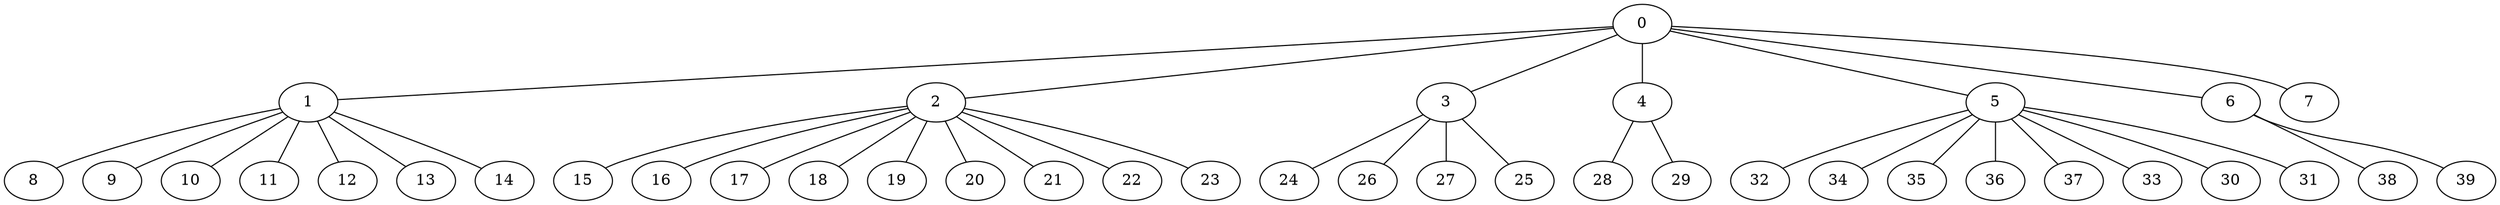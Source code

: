 
graph graphname {
    0 -- 1
0 -- 2
0 -- 3
0 -- 4
0 -- 5
0 -- 6
0 -- 7
1 -- 8
1 -- 9
1 -- 10
1 -- 11
1 -- 12
1 -- 13
1 -- 14
2 -- 15
2 -- 16
2 -- 17
2 -- 18
2 -- 19
2 -- 20
2 -- 21
2 -- 22
2 -- 23
3 -- 24
3 -- 26
3 -- 27
3 -- 25
4 -- 28
4 -- 29
5 -- 32
5 -- 34
5 -- 35
5 -- 36
5 -- 37
5 -- 33
5 -- 30
5 -- 31
6 -- 38
6 -- 39

}
